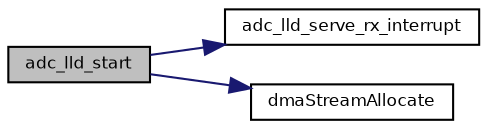 digraph "adc_lld_start"
{
  bgcolor="transparent";
  edge [fontname="Helvetica",fontsize="8",labelfontname="Helvetica",labelfontsize="8"];
  node [fontname="Helvetica",fontsize="8",shape=record];
  rankdir="LR";
  Node4 [label="adc_lld_start",height=0.2,width=0.4,color="black", fillcolor="grey75", style="filled", fontcolor="black"];
  Node4 -> Node5 [color="midnightblue",fontsize="8",style="solid",fontname="Helvetica"];
  Node5 [label="adc_lld_serve_rx_interrupt",height=0.2,width=0.4,color="black",URL="$group___a_d_c.html#gaafb71691c161776b90b2cbcc716aae50",tooltip="ADC DMA ISR service routine. "];
  Node4 -> Node6 [color="midnightblue",fontsize="8",style="solid",fontname="Helvetica"];
  Node6 [label="dmaStreamAllocate",height=0.2,width=0.4,color="black",URL="$group___s_t_m32___d_m_a.html#ga2779cd46d0f5e9d7a6e549391e05cdd0",tooltip="Allocates a DMA stream. "];
}

